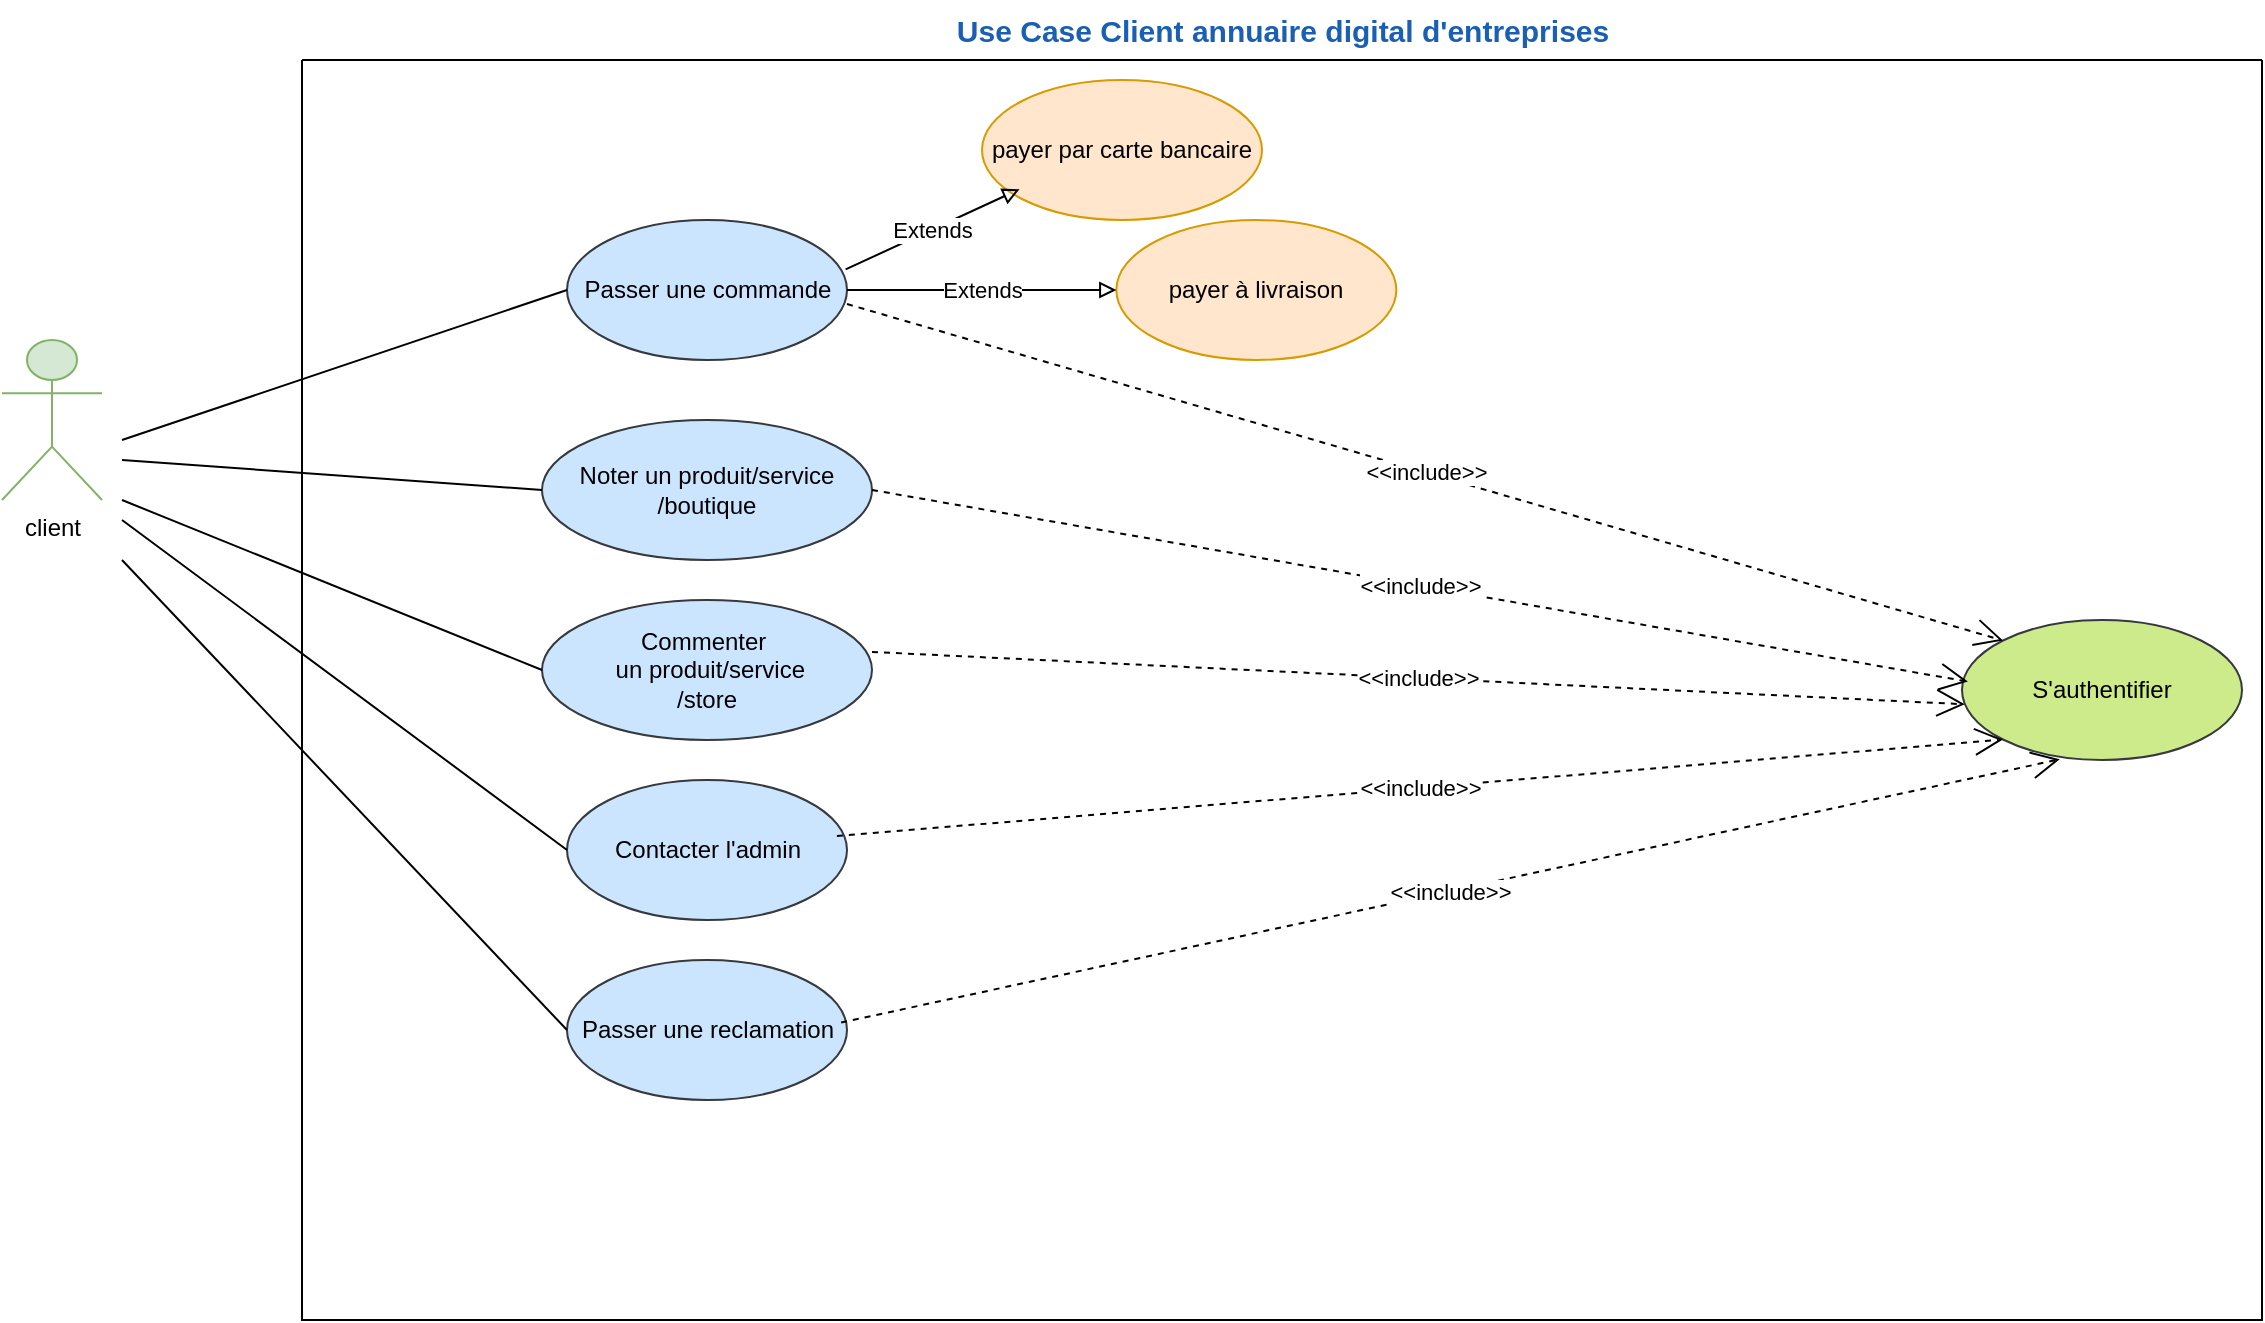<mxfile version="24.7.14">
  <diagram name="Page-1" id="fklojEo50Bu_ostIvduY">
    <mxGraphModel dx="1227" dy="1802" grid="1" gridSize="10" guides="1" tooltips="1" connect="1" arrows="1" fold="1" page="1" pageScale="1" pageWidth="827" pageHeight="1169" math="0" shadow="0">
      <root>
        <mxCell id="0" />
        <mxCell id="1" parent="0" />
        <mxCell id="1s9Mzcpj6pY-UfdRcxoq-4" value="" style="swimlane;startSize=0;" parent="1" vertex="1">
          <mxGeometry x="190" y="10" width="980" height="630" as="geometry" />
        </mxCell>
        <mxCell id="1s9Mzcpj6pY-UfdRcxoq-2" value="client" style="shape=umlActor;verticalLabelPosition=bottom;verticalAlign=top;html=1;outlineConnect=0;fillColor=#d5e8d4;strokeColor=#82b366;" parent="1s9Mzcpj6pY-UfdRcxoq-4" vertex="1">
          <mxGeometry x="-150" y="140" width="50" height="80" as="geometry" />
        </mxCell>
        <mxCell id="1s9Mzcpj6pY-UfdRcxoq-7" value="Passer une commande" style="ellipse;whiteSpace=wrap;html=1;fillColor=#cce5ff;strokeColor=#36393d;" parent="1s9Mzcpj6pY-UfdRcxoq-4" vertex="1">
          <mxGeometry x="132.5" y="80" width="140" height="70" as="geometry" />
        </mxCell>
        <mxCell id="1s9Mzcpj6pY-UfdRcxoq-8" value="Noter un produit/service&lt;br&gt;/boutique" style="ellipse;whiteSpace=wrap;html=1;fillColor=#cce5ff;strokeColor=#36393d;" parent="1s9Mzcpj6pY-UfdRcxoq-4" vertex="1">
          <mxGeometry x="120" y="180" width="165" height="70" as="geometry" />
        </mxCell>
        <mxCell id="1s9Mzcpj6pY-UfdRcxoq-9" value="&lt;div&gt;Commenter&amp;nbsp;&lt;/div&gt;&lt;div&gt;&amp;nbsp;un produit/service&lt;/div&gt;/store" style="ellipse;whiteSpace=wrap;html=1;fillColor=#cce5ff;strokeColor=#36393d;" parent="1s9Mzcpj6pY-UfdRcxoq-4" vertex="1">
          <mxGeometry x="120" y="270" width="165" height="70" as="geometry" />
        </mxCell>
        <mxCell id="1s9Mzcpj6pY-UfdRcxoq-10" value="Contacter l&#39;admin" style="ellipse;whiteSpace=wrap;html=1;fillColor=#cce5ff;strokeColor=#36393d;" parent="1s9Mzcpj6pY-UfdRcxoq-4" vertex="1">
          <mxGeometry x="132.5" y="360" width="140" height="70" as="geometry" />
        </mxCell>
        <mxCell id="1s9Mzcpj6pY-UfdRcxoq-12" value="S&#39;authentifier" style="ellipse;whiteSpace=wrap;html=1;fillColor=#cdeb8b;strokeColor=#36393d;" parent="1s9Mzcpj6pY-UfdRcxoq-4" vertex="1">
          <mxGeometry x="830" y="280" width="140" height="70" as="geometry" />
        </mxCell>
        <mxCell id="1s9Mzcpj6pY-UfdRcxoq-13" value="&amp;lt;&amp;lt;include&amp;gt;&amp;gt;" style="endArrow=open;endSize=12;dashed=1;html=1;rounded=0;exitX=1;exitY=0.5;exitDx=0;exitDy=0;entryX=0.021;entryY=0.44;entryDx=0;entryDy=0;entryPerimeter=0;" parent="1s9Mzcpj6pY-UfdRcxoq-4" source="1s9Mzcpj6pY-UfdRcxoq-8" target="1s9Mzcpj6pY-UfdRcxoq-12" edge="1">
          <mxGeometry width="160" relative="1" as="geometry">
            <mxPoint x="235" y="141.89" as="sourcePoint" />
            <mxPoint x="454.578" y="248.113" as="targetPoint" />
          </mxGeometry>
        </mxCell>
        <mxCell id="1s9Mzcpj6pY-UfdRcxoq-15" value="&amp;lt;&amp;lt;include&amp;gt;&amp;gt;" style="endArrow=open;endSize=12;dashed=1;html=1;rounded=0;exitX=1;exitY=0.371;exitDx=0;exitDy=0;exitPerimeter=0;entryX=0.01;entryY=0.602;entryDx=0;entryDy=0;entryPerimeter=0;" parent="1s9Mzcpj6pY-UfdRcxoq-4" source="1s9Mzcpj6pY-UfdRcxoq-9" target="1s9Mzcpj6pY-UfdRcxoq-12" edge="1">
          <mxGeometry width="160" relative="1" as="geometry">
            <mxPoint x="190" y="420" as="sourcePoint" />
            <mxPoint x="390" y="536.5" as="targetPoint" />
          </mxGeometry>
        </mxCell>
        <mxCell id="tHASsSHhuQ-y8YBgm8is-2" value="payer par carte bancaire" style="ellipse;whiteSpace=wrap;html=1;fillColor=#ffe6cc;strokeColor=#d79b00;" parent="1s9Mzcpj6pY-UfdRcxoq-4" vertex="1">
          <mxGeometry x="340.0" y="10" width="140" height="70" as="geometry" />
        </mxCell>
        <mxCell id="tHASsSHhuQ-y8YBgm8is-7" value="payer à livraison" style="ellipse;whiteSpace=wrap;html=1;fillColor=#ffe6cc;strokeColor=#d79b00;" parent="1s9Mzcpj6pY-UfdRcxoq-4" vertex="1">
          <mxGeometry x="407.17" y="80" width="140" height="70" as="geometry" />
        </mxCell>
        <mxCell id="tHASsSHhuQ-y8YBgm8is-11" value="&amp;lt;&amp;lt;include&amp;gt;&amp;gt;" style="endArrow=open;endSize=12;dashed=1;html=1;rounded=0;entryX=0;entryY=0;entryDx=0;entryDy=0;exitX=1;exitY=0.6;exitDx=0;exitDy=0;exitPerimeter=0;" parent="1s9Mzcpj6pY-UfdRcxoq-4" source="1s9Mzcpj6pY-UfdRcxoq-7" target="1s9Mzcpj6pY-UfdRcxoq-12" edge="1">
          <mxGeometry width="160" relative="1" as="geometry">
            <mxPoint x="360" y="192" as="sourcePoint" />
            <mxPoint x="486" y="320" as="targetPoint" />
          </mxGeometry>
        </mxCell>
        <mxCell id="BJ8kD2auI6B-1hflzSCD-1" value="&amp;lt;&amp;lt;include&amp;gt;&amp;gt;" style="endArrow=open;endSize=12;dashed=1;html=1;rounded=0;exitX=0.964;exitY=0.4;exitDx=0;exitDy=0;exitPerimeter=0;entryX=0;entryY=1;entryDx=0;entryDy=0;" parent="1s9Mzcpj6pY-UfdRcxoq-4" source="1s9Mzcpj6pY-UfdRcxoq-10" edge="1" target="1s9Mzcpj6pY-UfdRcxoq-12">
          <mxGeometry width="160" relative="1" as="geometry">
            <mxPoint x="230" y="436" as="sourcePoint" />
            <mxPoint x="442" y="321" as="targetPoint" />
          </mxGeometry>
        </mxCell>
        <mxCell id="1s9Mzcpj6pY-UfdRcxoq-19" value="" style="endArrow=none;html=1;rounded=0;entryX=0;entryY=0.5;entryDx=0;entryDy=0;" parent="1s9Mzcpj6pY-UfdRcxoq-4" target="1s9Mzcpj6pY-UfdRcxoq-7" edge="1">
          <mxGeometry relative="1" as="geometry">
            <mxPoint x="-90" y="190" as="sourcePoint" />
            <mxPoint x="77" y="172" as="targetPoint" />
          </mxGeometry>
        </mxCell>
        <mxCell id="1s9Mzcpj6pY-UfdRcxoq-20" value="" style="endArrow=none;html=1;rounded=0;entryX=0;entryY=0.5;entryDx=0;entryDy=0;" parent="1s9Mzcpj6pY-UfdRcxoq-4" target="1s9Mzcpj6pY-UfdRcxoq-8" edge="1">
          <mxGeometry relative="1" as="geometry">
            <mxPoint x="-90" y="200" as="sourcePoint" />
            <mxPoint x="87" y="182" as="targetPoint" />
          </mxGeometry>
        </mxCell>
        <mxCell id="1s9Mzcpj6pY-UfdRcxoq-21" value="" style="endArrow=none;html=1;rounded=0;entryX=0;entryY=0.5;entryDx=0;entryDy=0;" parent="1s9Mzcpj6pY-UfdRcxoq-4" target="1s9Mzcpj6pY-UfdRcxoq-9" edge="1">
          <mxGeometry relative="1" as="geometry">
            <mxPoint x="-90" y="220" as="sourcePoint" />
            <mxPoint x="45" y="405" as="targetPoint" />
          </mxGeometry>
        </mxCell>
        <mxCell id="1s9Mzcpj6pY-UfdRcxoq-22" value="" style="endArrow=none;html=1;rounded=0;entryX=0;entryY=0.5;entryDx=0;entryDy=0;" parent="1s9Mzcpj6pY-UfdRcxoq-4" target="1s9Mzcpj6pY-UfdRcxoq-10" edge="1">
          <mxGeometry relative="1" as="geometry">
            <mxPoint x="-90" y="230" as="sourcePoint" />
            <mxPoint x="65" y="475" as="targetPoint" />
          </mxGeometry>
        </mxCell>
        <mxCell id="1s9Mzcpj6pY-UfdRcxoq-24" value="&lt;b&gt;&lt;font style=&quot;font-size: 15px;&quot; color=&quot;#1a5fb4&quot;&gt;Use Case Client annuaire digital d&#39;entreprises&lt;/font&gt;&lt;/b&gt;" style="text;html=1;align=center;verticalAlign=middle;resizable=0;points=[];autosize=1;strokeColor=none;fillColor=none;" parent="1s9Mzcpj6pY-UfdRcxoq-4" vertex="1">
          <mxGeometry x="315" y="-30" width="350" height="30" as="geometry" />
        </mxCell>
        <mxCell id="xZZlF9LF0ZI1-mybHXft-51" value="Extends" style="endArrow=block;endSize=6;endFill=0;html=1;rounded=0;entryX=0.134;entryY=0.78;entryDx=0;entryDy=0;entryPerimeter=0;exitX=0.995;exitY=0.353;exitDx=0;exitDy=0;exitPerimeter=0;" edge="1" parent="1s9Mzcpj6pY-UfdRcxoq-4" source="1s9Mzcpj6pY-UfdRcxoq-7" target="tHASsSHhuQ-y8YBgm8is-2">
          <mxGeometry x="0.001" width="160" relative="1" as="geometry">
            <mxPoint x="190" y="110" as="sourcePoint" />
            <mxPoint x="350" y="110" as="targetPoint" />
            <mxPoint as="offset" />
          </mxGeometry>
        </mxCell>
        <mxCell id="xZZlF9LF0ZI1-mybHXft-52" value="Extends" style="endArrow=block;endSize=6;endFill=0;html=1;rounded=0;exitX=1;exitY=0.5;exitDx=0;exitDy=0;" edge="1" parent="1s9Mzcpj6pY-UfdRcxoq-4" source="1s9Mzcpj6pY-UfdRcxoq-7" target="tHASsSHhuQ-y8YBgm8is-7">
          <mxGeometry width="160" relative="1" as="geometry">
            <mxPoint x="200" y="290" as="sourcePoint" />
            <mxPoint x="299" y="215" as="targetPoint" />
          </mxGeometry>
        </mxCell>
        <mxCell id="xZZlF9LF0ZI1-mybHXft-58" value="Passer une reclamation" style="ellipse;whiteSpace=wrap;html=1;fillColor=#cce5ff;strokeColor=#36393d;" vertex="1" parent="1s9Mzcpj6pY-UfdRcxoq-4">
          <mxGeometry x="132.5" y="450" width="140" height="70" as="geometry" />
        </mxCell>
        <mxCell id="xZZlF9LF0ZI1-mybHXft-59" value="" style="endArrow=none;html=1;rounded=0;entryX=0;entryY=0.5;entryDx=0;entryDy=0;" edge="1" parent="1s9Mzcpj6pY-UfdRcxoq-4" target="xZZlF9LF0ZI1-mybHXft-58">
          <mxGeometry relative="1" as="geometry">
            <mxPoint x="-90" y="250" as="sourcePoint" />
            <mxPoint x="143" y="485" as="targetPoint" />
          </mxGeometry>
        </mxCell>
        <mxCell id="xZZlF9LF0ZI1-mybHXft-60" value="&amp;lt;&amp;lt;include&amp;gt;&amp;gt;" style="endArrow=open;endSize=12;dashed=1;html=1;rounded=0;exitX=0.979;exitY=0.447;exitDx=0;exitDy=0;exitPerimeter=0;entryX=0.349;entryY=0.995;entryDx=0;entryDy=0;entryPerimeter=0;" edge="1" parent="1s9Mzcpj6pY-UfdRcxoq-4" source="xZZlF9LF0ZI1-mybHXft-58" target="1s9Mzcpj6pY-UfdRcxoq-12">
          <mxGeometry width="160" relative="1" as="geometry">
            <mxPoint x="277" y="398" as="sourcePoint" />
            <mxPoint x="861" y="350" as="targetPoint" />
          </mxGeometry>
        </mxCell>
      </root>
    </mxGraphModel>
  </diagram>
</mxfile>
